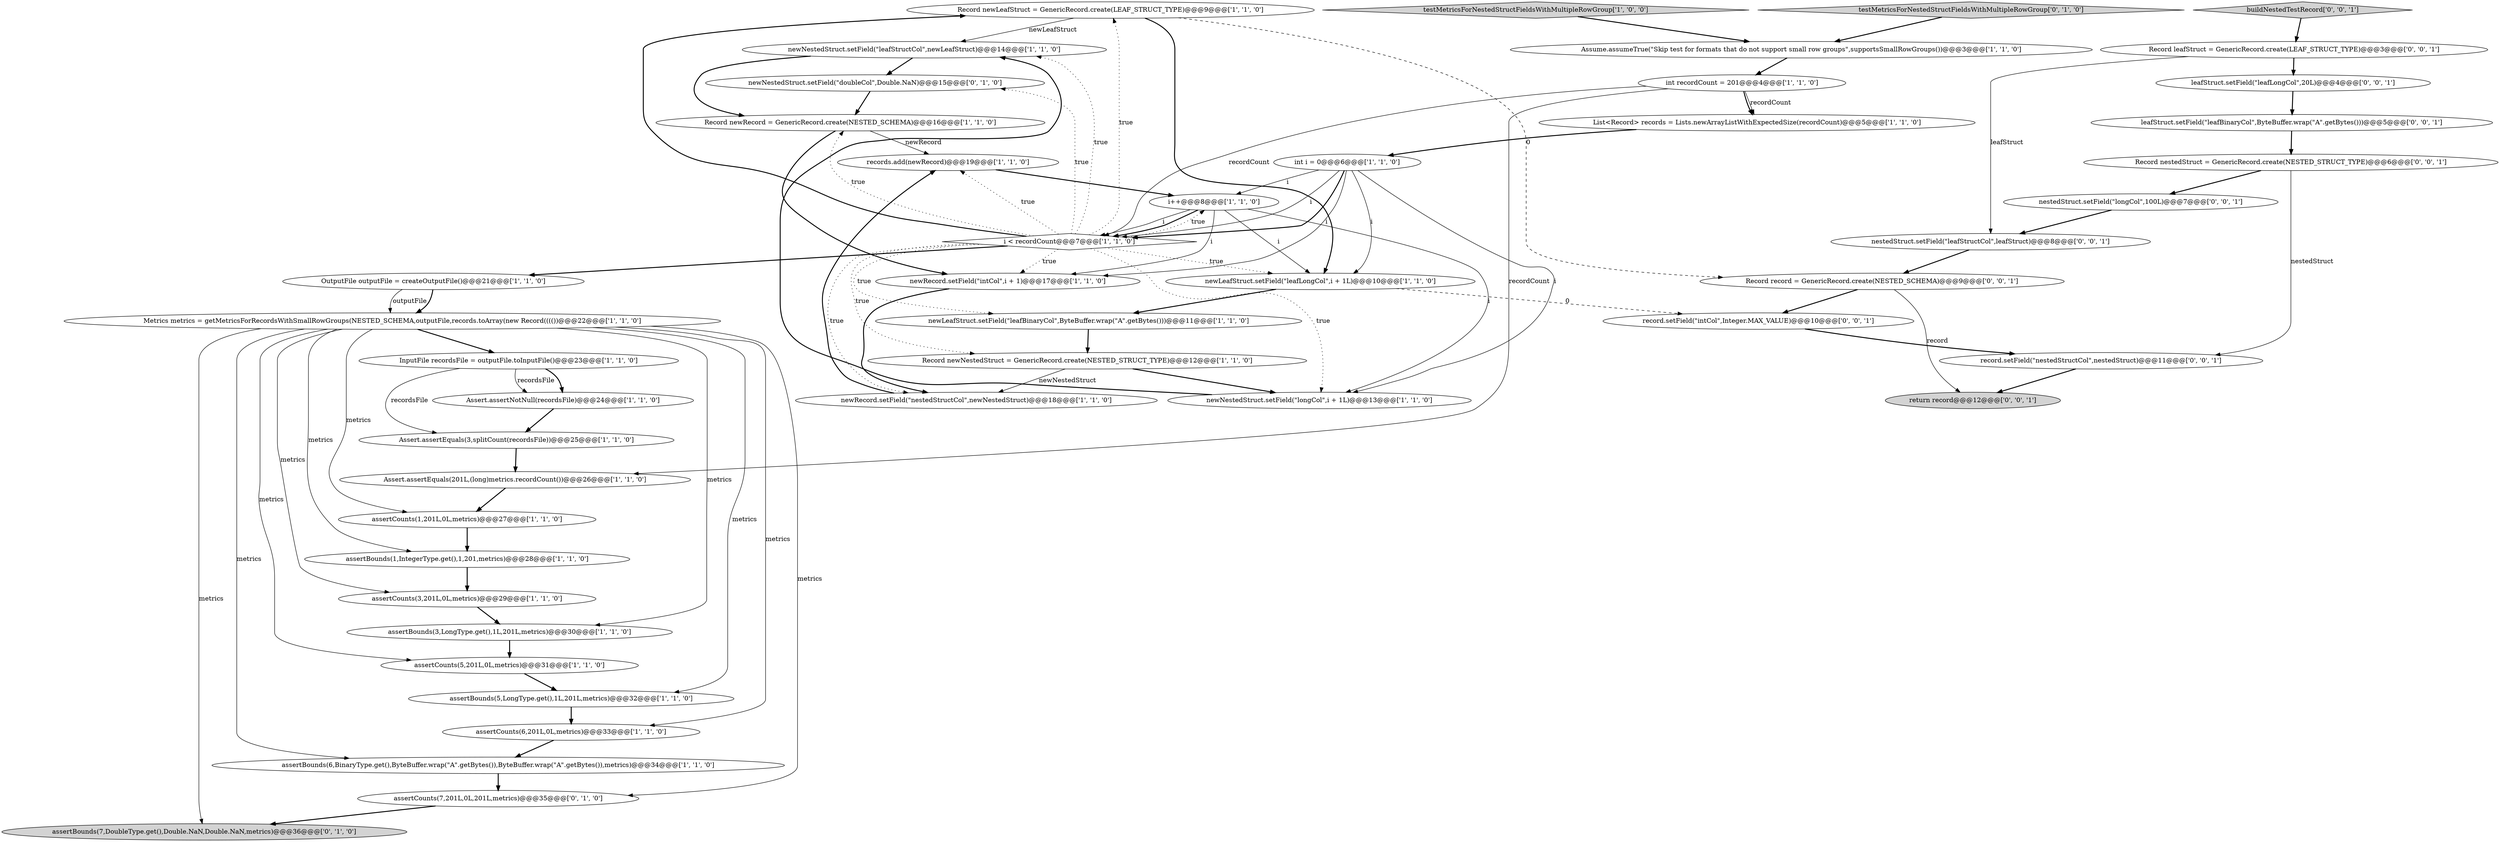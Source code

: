 digraph {
20 [style = filled, label = "Record newLeafStruct = GenericRecord.create(LEAF_STRUCT_TYPE)@@@9@@@['1', '1', '0']", fillcolor = white, shape = ellipse image = "AAA0AAABBB1BBB"];
34 [style = filled, label = "newNestedStruct.setField(\"doubleCol\",Double.NaN)@@@15@@@['0', '1', '0']", fillcolor = white, shape = ellipse image = "AAA1AAABBB2BBB"];
28 [style = filled, label = "assertBounds(6,BinaryType.get(),ByteBuffer.wrap(\"A\".getBytes()),ByteBuffer.wrap(\"A\".getBytes()),metrics)@@@34@@@['1', '1', '0']", fillcolor = white, shape = ellipse image = "AAA0AAABBB1BBB"];
26 [style = filled, label = "i < recordCount@@@7@@@['1', '1', '0']", fillcolor = white, shape = diamond image = "AAA0AAABBB1BBB"];
1 [style = filled, label = "assertCounts(3,201L,0L,metrics)@@@29@@@['1', '1', '0']", fillcolor = white, shape = ellipse image = "AAA0AAABBB1BBB"];
14 [style = filled, label = "newRecord.setField(\"nestedStructCol\",newNestedStruct)@@@18@@@['1', '1', '0']", fillcolor = white, shape = ellipse image = "AAA0AAABBB1BBB"];
44 [style = filled, label = "return record@@@12@@@['0', '0', '1']", fillcolor = lightgray, shape = ellipse image = "AAA0AAABBB3BBB"];
30 [style = filled, label = "InputFile recordsFile = outputFile.toInputFile()@@@23@@@['1', '1', '0']", fillcolor = white, shape = ellipse image = "AAA0AAABBB1BBB"];
0 [style = filled, label = "Record newRecord = GenericRecord.create(NESTED_SCHEMA)@@@16@@@['1', '1', '0']", fillcolor = white, shape = ellipse image = "AAA0AAABBB1BBB"];
3 [style = filled, label = "assertCounts(5,201L,0L,metrics)@@@31@@@['1', '1', '0']", fillcolor = white, shape = ellipse image = "AAA0AAABBB1BBB"];
18 [style = filled, label = "assertBounds(1,IntegerType.get(),1,201,metrics)@@@28@@@['1', '1', '0']", fillcolor = white, shape = ellipse image = "AAA0AAABBB1BBB"];
42 [style = filled, label = "buildNestedTestRecord['0', '0', '1']", fillcolor = lightgray, shape = diamond image = "AAA0AAABBB3BBB"];
12 [style = filled, label = "int i = 0@@@6@@@['1', '1', '0']", fillcolor = white, shape = ellipse image = "AAA0AAABBB1BBB"];
41 [style = filled, label = "record.setField(\"intCol\",Integer.MAX_VALUE)@@@10@@@['0', '0', '1']", fillcolor = white, shape = ellipse image = "AAA0AAABBB3BBB"];
39 [style = filled, label = "Record leafStruct = GenericRecord.create(LEAF_STRUCT_TYPE)@@@3@@@['0', '0', '1']", fillcolor = white, shape = ellipse image = "AAA0AAABBB3BBB"];
43 [style = filled, label = "nestedStruct.setField(\"leafStructCol\",leafStruct)@@@8@@@['0', '0', '1']", fillcolor = white, shape = ellipse image = "AAA0AAABBB3BBB"];
16 [style = filled, label = "Assert.assertEquals(3,splitCount(recordsFile))@@@25@@@['1', '1', '0']", fillcolor = white, shape = ellipse image = "AAA0AAABBB1BBB"];
27 [style = filled, label = "Assert.assertNotNull(recordsFile)@@@24@@@['1', '1', '0']", fillcolor = white, shape = ellipse image = "AAA0AAABBB1BBB"];
21 [style = filled, label = "i++@@@8@@@['1', '1', '0']", fillcolor = white, shape = ellipse image = "AAA0AAABBB1BBB"];
36 [style = filled, label = "leafStruct.setField(\"leafBinaryCol\",ByteBuffer.wrap(\"A\".getBytes()))@@@5@@@['0', '0', '1']", fillcolor = white, shape = ellipse image = "AAA0AAABBB3BBB"];
7 [style = filled, label = "assertBounds(3,LongType.get(),1L,201L,metrics)@@@30@@@['1', '1', '0']", fillcolor = white, shape = ellipse image = "AAA0AAABBB1BBB"];
22 [style = filled, label = "newLeafStruct.setField(\"leafBinaryCol\",ByteBuffer.wrap(\"A\".getBytes()))@@@11@@@['1', '1', '0']", fillcolor = white, shape = ellipse image = "AAA0AAABBB1BBB"];
15 [style = filled, label = "newNestedStruct.setField(\"leafStructCol\",newLeafStruct)@@@14@@@['1', '1', '0']", fillcolor = white, shape = ellipse image = "AAA0AAABBB1BBB"];
38 [style = filled, label = "nestedStruct.setField(\"longCol\",100L)@@@7@@@['0', '0', '1']", fillcolor = white, shape = ellipse image = "AAA0AAABBB3BBB"];
2 [style = filled, label = "List<Record> records = Lists.newArrayListWithExpectedSize(recordCount)@@@5@@@['1', '1', '0']", fillcolor = white, shape = ellipse image = "AAA0AAABBB1BBB"];
23 [style = filled, label = "testMetricsForNestedStructFieldsWithMultipleRowGroup['1', '0', '0']", fillcolor = lightgray, shape = diamond image = "AAA0AAABBB1BBB"];
17 [style = filled, label = "Metrics metrics = getMetricsForRecordsWithSmallRowGroups(NESTED_SCHEMA,outputFile,records.toArray(new Record(((())@@@22@@@['1', '1', '0']", fillcolor = white, shape = ellipse image = "AAA0AAABBB1BBB"];
9 [style = filled, label = "assertBounds(5,LongType.get(),1L,201L,metrics)@@@32@@@['1', '1', '0']", fillcolor = white, shape = ellipse image = "AAA0AAABBB1BBB"];
29 [style = filled, label = "assertCounts(6,201L,0L,metrics)@@@33@@@['1', '1', '0']", fillcolor = white, shape = ellipse image = "AAA0AAABBB1BBB"];
25 [style = filled, label = "Assume.assumeTrue(\"Skip test for formats that do not support small row groups\",supportsSmallRowGroups())@@@3@@@['1', '1', '0']", fillcolor = white, shape = ellipse image = "AAA0AAABBB1BBB"];
45 [style = filled, label = "Record record = GenericRecord.create(NESTED_SCHEMA)@@@9@@@['0', '0', '1']", fillcolor = white, shape = ellipse image = "AAA0AAABBB3BBB"];
10 [style = filled, label = "records.add(newRecord)@@@19@@@['1', '1', '0']", fillcolor = white, shape = ellipse image = "AAA0AAABBB1BBB"];
31 [style = filled, label = "testMetricsForNestedStructFieldsWithMultipleRowGroup['0', '1', '0']", fillcolor = lightgray, shape = diamond image = "AAA0AAABBB2BBB"];
13 [style = filled, label = "OutputFile outputFile = createOutputFile()@@@21@@@['1', '1', '0']", fillcolor = white, shape = ellipse image = "AAA0AAABBB1BBB"];
6 [style = filled, label = "Record newNestedStruct = GenericRecord.create(NESTED_STRUCT_TYPE)@@@12@@@['1', '1', '0']", fillcolor = white, shape = ellipse image = "AAA0AAABBB1BBB"];
5 [style = filled, label = "newRecord.setField(\"intCol\",i + 1)@@@17@@@['1', '1', '0']", fillcolor = white, shape = ellipse image = "AAA0AAABBB1BBB"];
37 [style = filled, label = "leafStruct.setField(\"leafLongCol\",20L)@@@4@@@['0', '0', '1']", fillcolor = white, shape = ellipse image = "AAA0AAABBB3BBB"];
11 [style = filled, label = "int recordCount = 201@@@4@@@['1', '1', '0']", fillcolor = white, shape = ellipse image = "AAA0AAABBB1BBB"];
35 [style = filled, label = "Record nestedStruct = GenericRecord.create(NESTED_STRUCT_TYPE)@@@6@@@['0', '0', '1']", fillcolor = white, shape = ellipse image = "AAA0AAABBB3BBB"];
4 [style = filled, label = "newLeafStruct.setField(\"leafLongCol\",i + 1L)@@@10@@@['1', '1', '0']", fillcolor = white, shape = ellipse image = "AAA0AAABBB1BBB"];
8 [style = filled, label = "newNestedStruct.setField(\"longCol\",i + 1L)@@@13@@@['1', '1', '0']", fillcolor = white, shape = ellipse image = "AAA0AAABBB1BBB"];
33 [style = filled, label = "assertBounds(7,DoubleType.get(),Double.NaN,Double.NaN,metrics)@@@36@@@['0', '1', '0']", fillcolor = lightgray, shape = ellipse image = "AAA1AAABBB2BBB"];
40 [style = filled, label = "record.setField(\"nestedStructCol\",nestedStruct)@@@11@@@['0', '0', '1']", fillcolor = white, shape = ellipse image = "AAA0AAABBB3BBB"];
24 [style = filled, label = "Assert.assertEquals(201L,(long)metrics.recordCount())@@@26@@@['1', '1', '0']", fillcolor = white, shape = ellipse image = "AAA0AAABBB1BBB"];
19 [style = filled, label = "assertCounts(1,201L,0L,metrics)@@@27@@@['1', '1', '0']", fillcolor = white, shape = ellipse image = "AAA0AAABBB1BBB"];
32 [style = filled, label = "assertCounts(7,201L,0L,201L,metrics)@@@35@@@['0', '1', '0']", fillcolor = white, shape = ellipse image = "AAA1AAABBB2BBB"];
26->15 [style = dotted, label="true"];
5->14 [style = bold, label=""];
35->40 [style = solid, label="nestedStruct"];
10->21 [style = bold, label=""];
17->7 [style = solid, label="metrics"];
21->8 [style = solid, label="i"];
43->45 [style = bold, label=""];
45->41 [style = bold, label=""];
4->22 [style = bold, label=""];
13->17 [style = solid, label="outputFile"];
6->8 [style = bold, label=""];
26->10 [style = dotted, label="true"];
30->27 [style = bold, label=""];
21->5 [style = solid, label="i"];
15->0 [style = bold, label=""];
26->14 [style = dotted, label="true"];
21->26 [style = bold, label=""];
26->4 [style = dotted, label="true"];
45->44 [style = solid, label="record"];
3->9 [style = bold, label=""];
17->33 [style = solid, label="metrics"];
11->26 [style = solid, label="recordCount"];
15->34 [style = bold, label=""];
14->10 [style = bold, label=""];
39->37 [style = bold, label=""];
36->35 [style = bold, label=""];
26->6 [style = dotted, label="true"];
41->40 [style = bold, label=""];
17->9 [style = solid, label="metrics"];
26->13 [style = bold, label=""];
26->21 [style = dotted, label="true"];
26->34 [style = dotted, label="true"];
12->8 [style = solid, label="i"];
20->4 [style = bold, label=""];
28->32 [style = bold, label=""];
26->0 [style = dotted, label="true"];
17->32 [style = solid, label="metrics"];
38->43 [style = bold, label=""];
39->43 [style = solid, label="leafStruct"];
17->19 [style = solid, label="metrics"];
26->5 [style = dotted, label="true"];
17->3 [style = solid, label="metrics"];
20->45 [style = dashed, label="0"];
12->21 [style = solid, label="i"];
32->33 [style = bold, label=""];
19->18 [style = bold, label=""];
26->22 [style = dotted, label="true"];
31->25 [style = bold, label=""];
12->26 [style = bold, label=""];
23->25 [style = bold, label=""];
22->6 [style = bold, label=""];
12->4 [style = solid, label="i"];
17->29 [style = solid, label="metrics"];
13->17 [style = bold, label=""];
26->20 [style = bold, label=""];
0->10 [style = solid, label="newRecord"];
21->4 [style = solid, label="i"];
21->26 [style = solid, label="i"];
20->15 [style = solid, label="newLeafStruct"];
11->2 [style = bold, label=""];
7->3 [style = bold, label=""];
12->26 [style = solid, label="i"];
17->18 [style = solid, label="metrics"];
18->1 [style = bold, label=""];
9->29 [style = bold, label=""];
24->19 [style = bold, label=""];
1->7 [style = bold, label=""];
17->30 [style = bold, label=""];
11->2 [style = solid, label="recordCount"];
17->1 [style = solid, label="metrics"];
42->39 [style = bold, label=""];
16->24 [style = bold, label=""];
26->8 [style = dotted, label="true"];
29->28 [style = bold, label=""];
30->16 [style = solid, label="recordsFile"];
6->14 [style = solid, label="newNestedStruct"];
34->0 [style = bold, label=""];
4->41 [style = dashed, label="0"];
27->16 [style = bold, label=""];
25->11 [style = bold, label=""];
12->5 [style = solid, label="i"];
11->24 [style = solid, label="recordCount"];
40->44 [style = bold, label=""];
37->36 [style = bold, label=""];
35->38 [style = bold, label=""];
17->28 [style = solid, label="metrics"];
26->20 [style = dotted, label="true"];
0->5 [style = bold, label=""];
30->27 [style = solid, label="recordsFile"];
8->15 [style = bold, label=""];
2->12 [style = bold, label=""];
}
